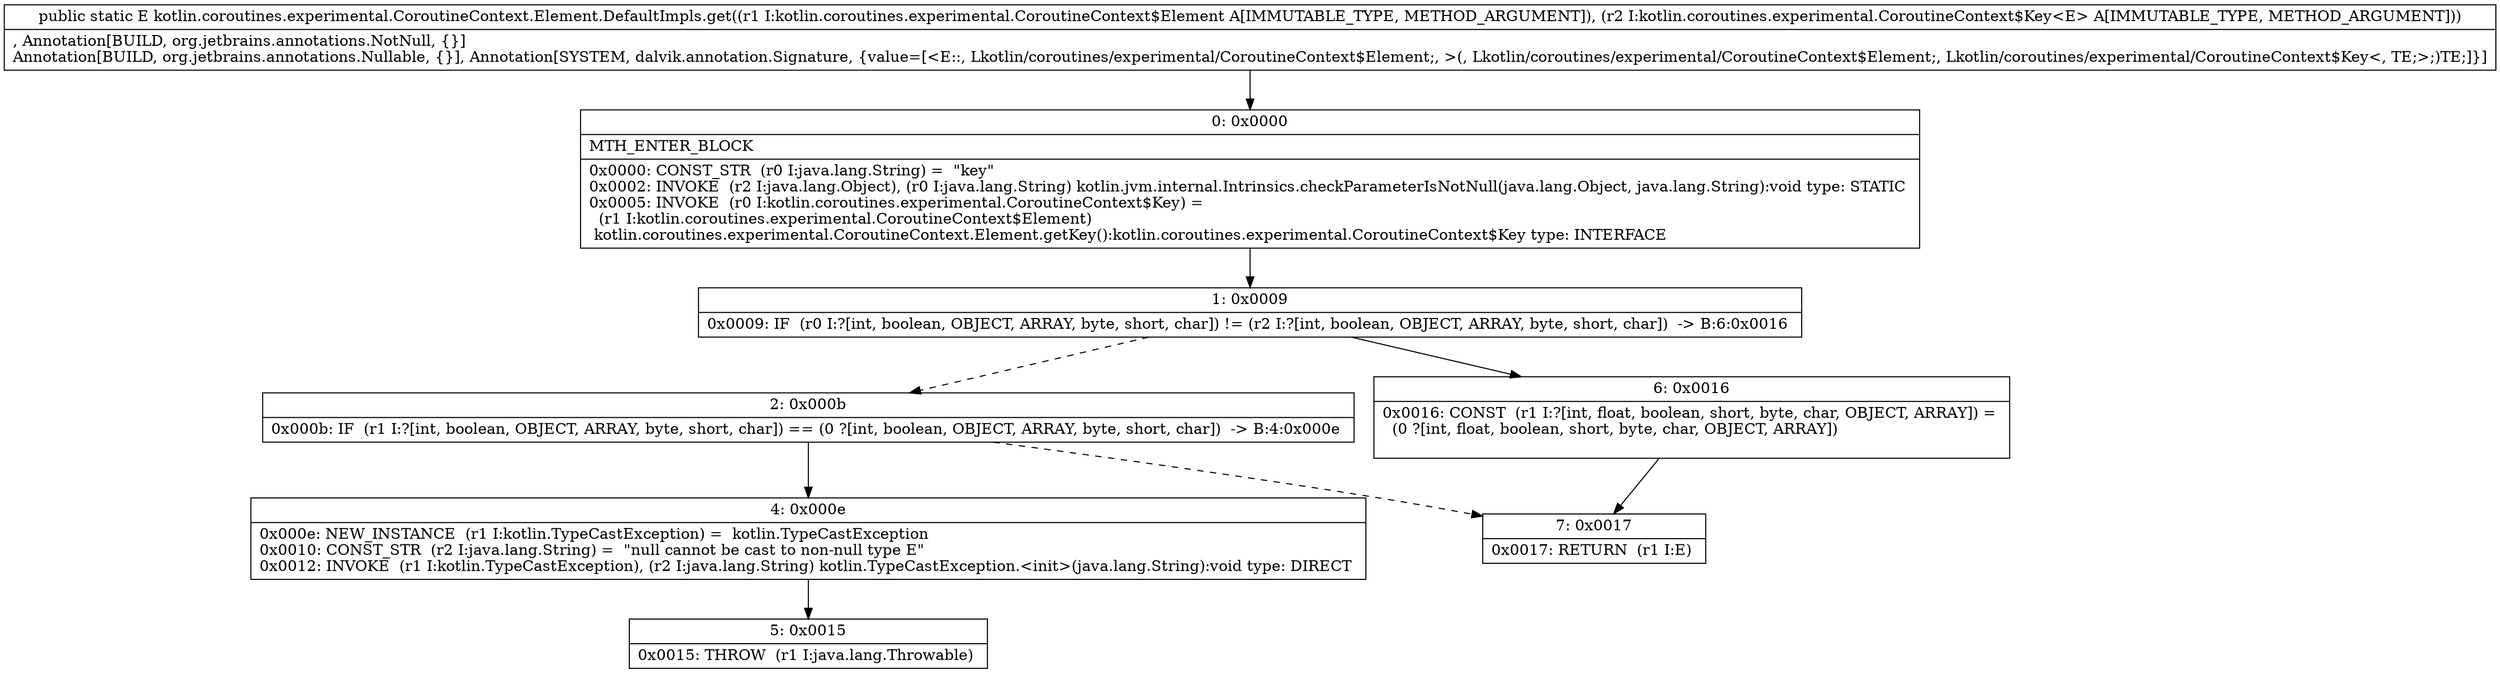 digraph "CFG forkotlin.coroutines.experimental.CoroutineContext.Element.DefaultImpls.get(Lkotlin\/coroutines\/experimental\/CoroutineContext$Element;Lkotlin\/coroutines\/experimental\/CoroutineContext$Key;)Lkotlin\/coroutines\/experimental\/CoroutineContext$Element;" {
Node_0 [shape=record,label="{0\:\ 0x0000|MTH_ENTER_BLOCK\l|0x0000: CONST_STR  (r0 I:java.lang.String) =  \"key\" \l0x0002: INVOKE  (r2 I:java.lang.Object), (r0 I:java.lang.String) kotlin.jvm.internal.Intrinsics.checkParameterIsNotNull(java.lang.Object, java.lang.String):void type: STATIC \l0x0005: INVOKE  (r0 I:kotlin.coroutines.experimental.CoroutineContext$Key) = \l  (r1 I:kotlin.coroutines.experimental.CoroutineContext$Element)\l kotlin.coroutines.experimental.CoroutineContext.Element.getKey():kotlin.coroutines.experimental.CoroutineContext$Key type: INTERFACE \l}"];
Node_1 [shape=record,label="{1\:\ 0x0009|0x0009: IF  (r0 I:?[int, boolean, OBJECT, ARRAY, byte, short, char]) != (r2 I:?[int, boolean, OBJECT, ARRAY, byte, short, char])  \-\> B:6:0x0016 \l}"];
Node_2 [shape=record,label="{2\:\ 0x000b|0x000b: IF  (r1 I:?[int, boolean, OBJECT, ARRAY, byte, short, char]) == (0 ?[int, boolean, OBJECT, ARRAY, byte, short, char])  \-\> B:4:0x000e \l}"];
Node_4 [shape=record,label="{4\:\ 0x000e|0x000e: NEW_INSTANCE  (r1 I:kotlin.TypeCastException) =  kotlin.TypeCastException \l0x0010: CONST_STR  (r2 I:java.lang.String) =  \"null cannot be cast to non\-null type E\" \l0x0012: INVOKE  (r1 I:kotlin.TypeCastException), (r2 I:java.lang.String) kotlin.TypeCastException.\<init\>(java.lang.String):void type: DIRECT \l}"];
Node_5 [shape=record,label="{5\:\ 0x0015|0x0015: THROW  (r1 I:java.lang.Throwable) \l}"];
Node_6 [shape=record,label="{6\:\ 0x0016|0x0016: CONST  (r1 I:?[int, float, boolean, short, byte, char, OBJECT, ARRAY]) = \l  (0 ?[int, float, boolean, short, byte, char, OBJECT, ARRAY])\l \l}"];
Node_7 [shape=record,label="{7\:\ 0x0017|0x0017: RETURN  (r1 I:E) \l}"];
MethodNode[shape=record,label="{public static E kotlin.coroutines.experimental.CoroutineContext.Element.DefaultImpls.get((r1 I:kotlin.coroutines.experimental.CoroutineContext$Element A[IMMUTABLE_TYPE, METHOD_ARGUMENT]), (r2 I:kotlin.coroutines.experimental.CoroutineContext$Key\<E\> A[IMMUTABLE_TYPE, METHOD_ARGUMENT]))  | , Annotation[BUILD, org.jetbrains.annotations.NotNull, \{\}]\lAnnotation[BUILD, org.jetbrains.annotations.Nullable, \{\}], Annotation[SYSTEM, dalvik.annotation.Signature, \{value=[\<E::, Lkotlin\/coroutines\/experimental\/CoroutineContext$Element;, \>(, Lkotlin\/coroutines\/experimental\/CoroutineContext$Element;, Lkotlin\/coroutines\/experimental\/CoroutineContext$Key\<, TE;\>;)TE;]\}]\l}"];
MethodNode -> Node_0;
Node_0 -> Node_1;
Node_1 -> Node_2[style=dashed];
Node_1 -> Node_6;
Node_2 -> Node_4;
Node_2 -> Node_7[style=dashed];
Node_4 -> Node_5;
Node_6 -> Node_7;
}

